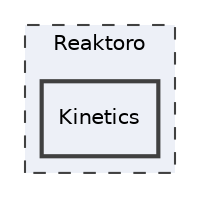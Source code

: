 digraph "Reaktoro/Kinetics"
{
 // INTERACTIVE_SVG=YES
 // LATEX_PDF_SIZE
  edge [fontname="Helvetica",fontsize="10",labelfontname="Helvetica",labelfontsize="10"];
  node [fontname="Helvetica",fontsize="10",shape=record];
  compound=true
  subgraph clusterdir_8e92d4b241d211e8bbb38ad86320f5f7 {
    graph [ bgcolor="#edf0f7", pencolor="grey25", style="filled,dashed,", label="Reaktoro", fontname="Helvetica", fontsize="10", URL="dir_8e92d4b241d211e8bbb38ad86320f5f7.html"]
  dir_6bd829312a37d993ff6bd94a655d4058 [shape=box, label="Kinetics", style="filled,bold,", fillcolor="#edf0f7", color="grey25", URL="dir_6bd829312a37d993ff6bd94a655d4058.html"];
  }
}
